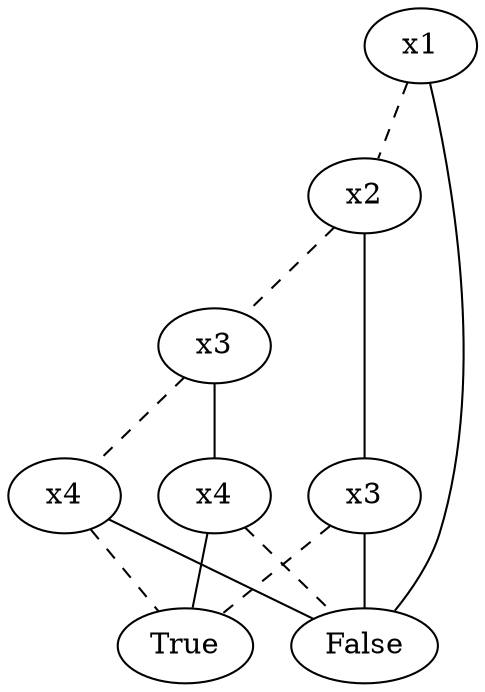 graph compressed_bdd_tree_2 {
	140331402093760 [label=x1]
	140331402094960 [label=x2]
	140331402093760 -- 140331402094960 [style=dashed]
	140331402095920 [label=x3]
	140331402094960 -- 140331402095920 [style=dashed]
	140331402095728 [label=x4]
	140331402095920 -- 140331402095728 [style=dashed]
	140331402095632 [label=True]
	140331402095728 -- 140331402095632 [style=dashed]
	140331402096112 [label=False]
	140331402095728 -- 140331402096112
	140331402095776 [label=x4]
	140331402095920 -- 140331402095776
	140331402095776 -- 140331402096112 [style=dashed]
	140331402095776 -- 140331402095632
	140331402094432 [label=x3]
	140331402094960 -- 140331402094432
	140331402094432 -- 140331402095632 [style=dashed]
	140331402094432 -- 140331402096112
	140331402093760 -- 140331402096112
}
